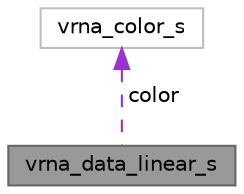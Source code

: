 digraph "vrna_data_linear_s"
{
 // INTERACTIVE_SVG=YES
 // LATEX_PDF_SIZE
  bgcolor="transparent";
  edge [fontname=Helvetica,fontsize=10,labelfontname=Helvetica,labelfontsize=10];
  node [fontname=Helvetica,fontsize=10,shape=box,height=0.2,width=0.4];
  Node1 [label="vrna_data_linear_s",height=0.2,width=0.4,color="gray40", fillcolor="grey60", style="filled", fontcolor="black",tooltip=" "];
  Node2 -> Node1 [dir="back",color="darkorchid3",style="dashed",label=" color" ];
  Node2 [label="vrna_color_s",height=0.2,width=0.4,color="grey75", fillcolor="white", style="filled",URL="$group__data__structures.html#structvrna__color__s",tooltip=" "];
}
